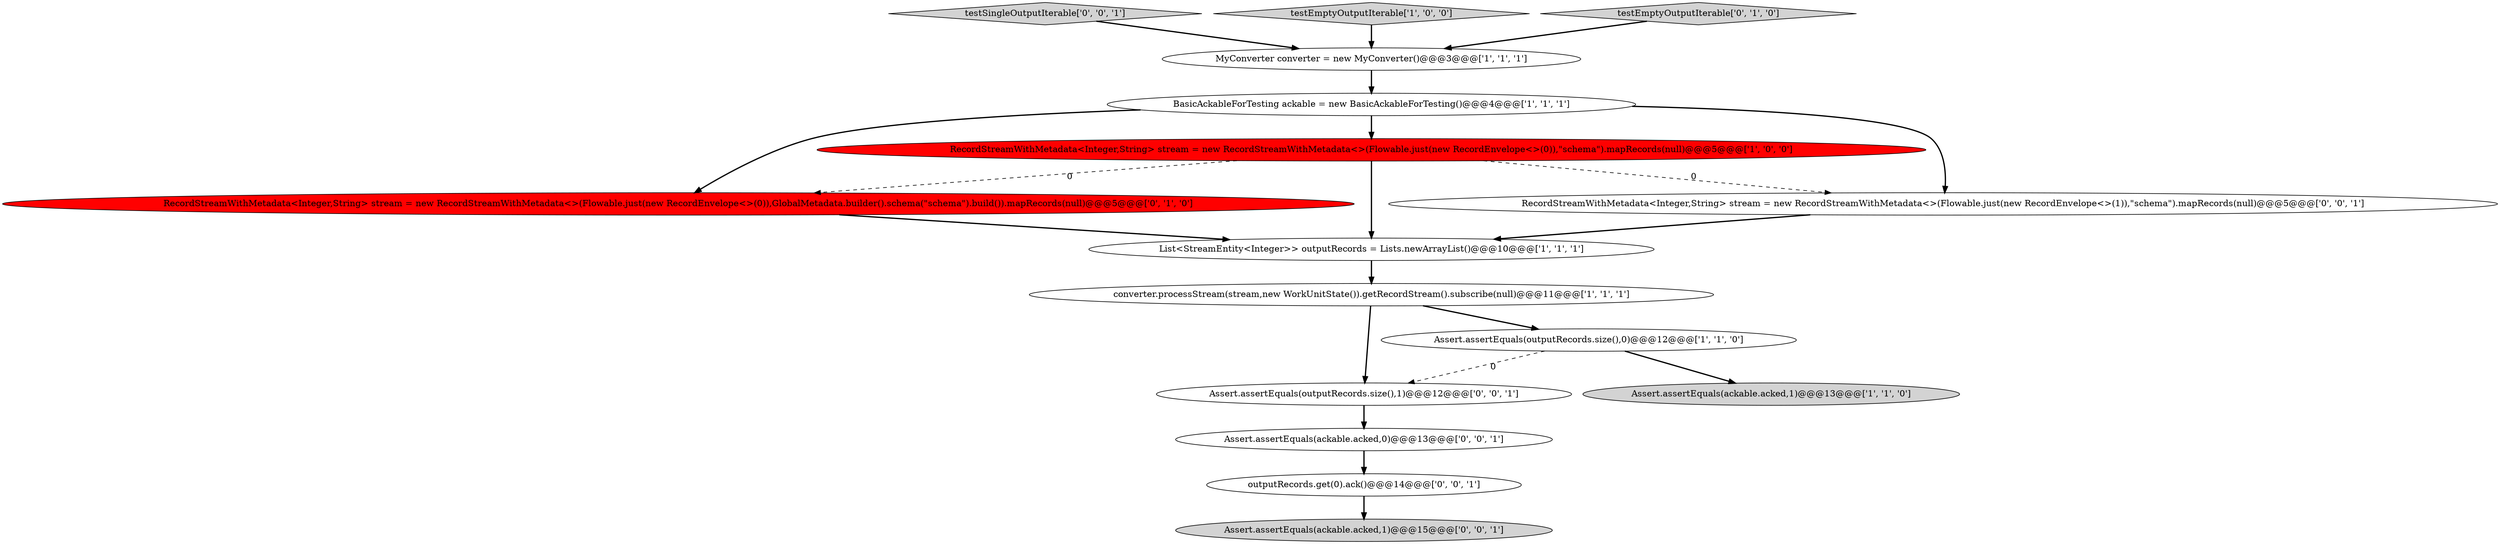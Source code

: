 digraph {
11 [style = filled, label = "Assert.assertEquals(outputRecords.size(),1)@@@12@@@['0', '0', '1']", fillcolor = white, shape = ellipse image = "AAA0AAABBB3BBB"];
2 [style = filled, label = "converter.processStream(stream,new WorkUnitState()).getRecordStream().subscribe(null)@@@11@@@['1', '1', '1']", fillcolor = white, shape = ellipse image = "AAA0AAABBB1BBB"];
14 [style = filled, label = "Assert.assertEquals(ackable.acked,1)@@@15@@@['0', '0', '1']", fillcolor = lightgray, shape = ellipse image = "AAA0AAABBB3BBB"];
1 [style = filled, label = "MyConverter converter = new MyConverter()@@@3@@@['1', '1', '1']", fillcolor = white, shape = ellipse image = "AAA0AAABBB1BBB"];
13 [style = filled, label = "testSingleOutputIterable['0', '0', '1']", fillcolor = lightgray, shape = diamond image = "AAA0AAABBB3BBB"];
6 [style = filled, label = "testEmptyOutputIterable['1', '0', '0']", fillcolor = lightgray, shape = diamond image = "AAA0AAABBB1BBB"];
9 [style = filled, label = "testEmptyOutputIterable['0', '1', '0']", fillcolor = lightgray, shape = diamond image = "AAA0AAABBB2BBB"];
8 [style = filled, label = "RecordStreamWithMetadata<Integer,String> stream = new RecordStreamWithMetadata<>(Flowable.just(new RecordEnvelope<>(0)),GlobalMetadata.builder().schema(\"schema\").build()).mapRecords(null)@@@5@@@['0', '1', '0']", fillcolor = red, shape = ellipse image = "AAA1AAABBB2BBB"];
5 [style = filled, label = "Assert.assertEquals(outputRecords.size(),0)@@@12@@@['1', '1', '0']", fillcolor = white, shape = ellipse image = "AAA0AAABBB1BBB"];
3 [style = filled, label = "List<StreamEntity<Integer>> outputRecords = Lists.newArrayList()@@@10@@@['1', '1', '1']", fillcolor = white, shape = ellipse image = "AAA0AAABBB1BBB"];
4 [style = filled, label = "BasicAckableForTesting ackable = new BasicAckableForTesting()@@@4@@@['1', '1', '1']", fillcolor = white, shape = ellipse image = "AAA0AAABBB1BBB"];
12 [style = filled, label = "RecordStreamWithMetadata<Integer,String> stream = new RecordStreamWithMetadata<>(Flowable.just(new RecordEnvelope<>(1)),\"schema\").mapRecords(null)@@@5@@@['0', '0', '1']", fillcolor = white, shape = ellipse image = "AAA0AAABBB3BBB"];
10 [style = filled, label = "Assert.assertEquals(ackable.acked,0)@@@13@@@['0', '0', '1']", fillcolor = white, shape = ellipse image = "AAA0AAABBB3BBB"];
15 [style = filled, label = "outputRecords.get(0).ack()@@@14@@@['0', '0', '1']", fillcolor = white, shape = ellipse image = "AAA0AAABBB3BBB"];
7 [style = filled, label = "Assert.assertEquals(ackable.acked,1)@@@13@@@['1', '1', '0']", fillcolor = lightgray, shape = ellipse image = "AAA0AAABBB1BBB"];
0 [style = filled, label = "RecordStreamWithMetadata<Integer,String> stream = new RecordStreamWithMetadata<>(Flowable.just(new RecordEnvelope<>(0)),\"schema\").mapRecords(null)@@@5@@@['1', '0', '0']", fillcolor = red, shape = ellipse image = "AAA1AAABBB1BBB"];
0->3 [style = bold, label=""];
4->12 [style = bold, label=""];
5->7 [style = bold, label=""];
6->1 [style = bold, label=""];
4->8 [style = bold, label=""];
1->4 [style = bold, label=""];
0->8 [style = dashed, label="0"];
12->3 [style = bold, label=""];
10->15 [style = bold, label=""];
0->12 [style = dashed, label="0"];
3->2 [style = bold, label=""];
9->1 [style = bold, label=""];
15->14 [style = bold, label=""];
5->11 [style = dashed, label="0"];
11->10 [style = bold, label=""];
2->11 [style = bold, label=""];
13->1 [style = bold, label=""];
4->0 [style = bold, label=""];
2->5 [style = bold, label=""];
8->3 [style = bold, label=""];
}
